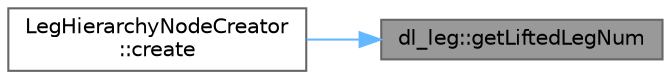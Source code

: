 digraph "dl_leg::getLiftedLegNum"
{
 // LATEX_PDF_SIZE
  bgcolor="transparent";
  edge [fontname=Helvetica,fontsize=10,labelfontname=Helvetica,labelfontsize=10];
  node [fontname=Helvetica,fontsize=10,shape=box,height=0.2,width=0.4];
  rankdir="RL";
  Node1 [id="Node000001",label="dl_leg::getLiftedLegNum",height=0.2,width=0.4,color="gray40", fillcolor="grey60", style="filled", fontcolor="black",tooltip="遊脚している脚の本数を返す関数．"];
  Node1 -> Node2 [id="edge1_Node000001_Node000002",dir="back",color="steelblue1",style="solid",tooltip=" "];
  Node2 [id="Node000002",label="LegHierarchyNodeCreator\l::create",height=0.2,width=0.4,color="grey40", fillcolor="white", style="filled",URL="$class_leg_hierarchy_node_creator.html#a7d14b74b36b11760930014a9c54ea2cc",tooltip="重心を平行移動したノードを生成する"];
}
